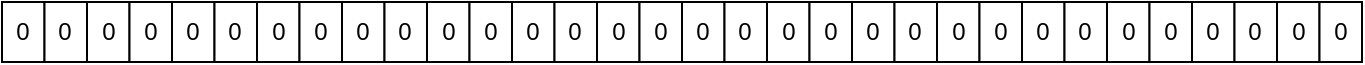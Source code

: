 <mxfile version="15.3.1" type="github">
  <diagram id="oS3NIKPzrpNPTEWcU2Wd" name="第 1 页">
    <mxGraphModel dx="1040" dy="572" grid="1" gridSize="10" guides="1" tooltips="1" connect="1" arrows="1" fold="1" page="1" pageScale="1" pageWidth="827" pageHeight="1169" math="0" shadow="0">
      <root>
        <mxCell id="0" />
        <mxCell id="1" parent="0" />
        <mxCell id="C_DTC8ixVh_991XyuoP6-37" value="" style="group" vertex="1" connectable="0" parent="1">
          <mxGeometry x="40" y="280" width="680.0" height="30" as="geometry" />
        </mxCell>
        <mxCell id="C_DTC8ixVh_991XyuoP6-1" value="0" style="rounded=0;whiteSpace=wrap;html=1;" vertex="1" parent="C_DTC8ixVh_991XyuoP6-37">
          <mxGeometry width="21.25" height="30" as="geometry" />
        </mxCell>
        <mxCell id="C_DTC8ixVh_991XyuoP6-2" value="0" style="rounded=0;whiteSpace=wrap;html=1;" vertex="1" parent="C_DTC8ixVh_991XyuoP6-37">
          <mxGeometry x="21.25" width="21.25" height="30" as="geometry" />
        </mxCell>
        <mxCell id="C_DTC8ixVh_991XyuoP6-4" value="0" style="rounded=0;whiteSpace=wrap;html=1;" vertex="1" parent="C_DTC8ixVh_991XyuoP6-37">
          <mxGeometry x="42.5" width="21.25" height="30" as="geometry" />
        </mxCell>
        <mxCell id="C_DTC8ixVh_991XyuoP6-5" value="0" style="rounded=0;whiteSpace=wrap;html=1;" vertex="1" parent="C_DTC8ixVh_991XyuoP6-37">
          <mxGeometry x="63.75" width="21.25" height="30" as="geometry" />
        </mxCell>
        <mxCell id="C_DTC8ixVh_991XyuoP6-6" value="0" style="rounded=0;whiteSpace=wrap;html=1;" vertex="1" parent="C_DTC8ixVh_991XyuoP6-37">
          <mxGeometry x="85.0" width="21.25" height="30" as="geometry" />
        </mxCell>
        <mxCell id="C_DTC8ixVh_991XyuoP6-7" value="0" style="rounded=0;whiteSpace=wrap;html=1;" vertex="1" parent="C_DTC8ixVh_991XyuoP6-37">
          <mxGeometry x="106.25" width="21.25" height="30" as="geometry" />
        </mxCell>
        <mxCell id="C_DTC8ixVh_991XyuoP6-8" value="0" style="rounded=0;whiteSpace=wrap;html=1;" vertex="1" parent="C_DTC8ixVh_991XyuoP6-37">
          <mxGeometry x="127.5" width="21.25" height="30" as="geometry" />
        </mxCell>
        <mxCell id="C_DTC8ixVh_991XyuoP6-9" value="0" style="rounded=0;whiteSpace=wrap;html=1;" vertex="1" parent="C_DTC8ixVh_991XyuoP6-37">
          <mxGeometry x="148.75" width="21.25" height="30" as="geometry" />
        </mxCell>
        <mxCell id="C_DTC8ixVh_991XyuoP6-10" value="0" style="rounded=0;whiteSpace=wrap;html=1;" vertex="1" parent="C_DTC8ixVh_991XyuoP6-37">
          <mxGeometry x="170.0" width="21.25" height="30" as="geometry" />
        </mxCell>
        <mxCell id="C_DTC8ixVh_991XyuoP6-11" value="0" style="rounded=0;whiteSpace=wrap;html=1;" vertex="1" parent="C_DTC8ixVh_991XyuoP6-37">
          <mxGeometry x="191.25" width="21.25" height="30" as="geometry" />
        </mxCell>
        <mxCell id="C_DTC8ixVh_991XyuoP6-12" value="0" style="rounded=0;whiteSpace=wrap;html=1;" vertex="1" parent="C_DTC8ixVh_991XyuoP6-37">
          <mxGeometry x="212.5" width="21.25" height="30" as="geometry" />
        </mxCell>
        <mxCell id="C_DTC8ixVh_991XyuoP6-13" value="0" style="rounded=0;whiteSpace=wrap;html=1;" vertex="1" parent="C_DTC8ixVh_991XyuoP6-37">
          <mxGeometry x="233.75" width="21.25" height="30" as="geometry" />
        </mxCell>
        <mxCell id="C_DTC8ixVh_991XyuoP6-14" value="0" style="rounded=0;whiteSpace=wrap;html=1;" vertex="1" parent="C_DTC8ixVh_991XyuoP6-37">
          <mxGeometry x="255.0" width="21.25" height="30" as="geometry" />
        </mxCell>
        <mxCell id="C_DTC8ixVh_991XyuoP6-15" value="0" style="rounded=0;whiteSpace=wrap;html=1;" vertex="1" parent="C_DTC8ixVh_991XyuoP6-37">
          <mxGeometry x="276.25" width="21.25" height="30" as="geometry" />
        </mxCell>
        <mxCell id="C_DTC8ixVh_991XyuoP6-16" value="0" style="rounded=0;whiteSpace=wrap;html=1;" vertex="1" parent="C_DTC8ixVh_991XyuoP6-37">
          <mxGeometry x="297.5" width="21.25" height="30" as="geometry" />
        </mxCell>
        <mxCell id="C_DTC8ixVh_991XyuoP6-17" value="0" style="rounded=0;whiteSpace=wrap;html=1;" vertex="1" parent="C_DTC8ixVh_991XyuoP6-37">
          <mxGeometry x="318.75" width="21.25" height="30" as="geometry" />
        </mxCell>
        <mxCell id="C_DTC8ixVh_991XyuoP6-18" value="0" style="rounded=0;whiteSpace=wrap;html=1;" vertex="1" parent="C_DTC8ixVh_991XyuoP6-37">
          <mxGeometry x="340.0" width="21.25" height="30" as="geometry" />
        </mxCell>
        <mxCell id="C_DTC8ixVh_991XyuoP6-19" value="0" style="rounded=0;whiteSpace=wrap;html=1;" vertex="1" parent="C_DTC8ixVh_991XyuoP6-37">
          <mxGeometry x="361.25" width="21.25" height="30" as="geometry" />
        </mxCell>
        <mxCell id="C_DTC8ixVh_991XyuoP6-20" value="0" style="rounded=0;whiteSpace=wrap;html=1;" vertex="1" parent="C_DTC8ixVh_991XyuoP6-37">
          <mxGeometry x="382.5" width="21.25" height="30" as="geometry" />
        </mxCell>
        <mxCell id="C_DTC8ixVh_991XyuoP6-21" value="0" style="rounded=0;whiteSpace=wrap;html=1;" vertex="1" parent="C_DTC8ixVh_991XyuoP6-37">
          <mxGeometry x="403.75" width="21.25" height="30" as="geometry" />
        </mxCell>
        <mxCell id="C_DTC8ixVh_991XyuoP6-22" value="0" style="rounded=0;whiteSpace=wrap;html=1;" vertex="1" parent="C_DTC8ixVh_991XyuoP6-37">
          <mxGeometry x="425.0" width="21.25" height="30" as="geometry" />
        </mxCell>
        <mxCell id="C_DTC8ixVh_991XyuoP6-23" value="0" style="rounded=0;whiteSpace=wrap;html=1;" vertex="1" parent="C_DTC8ixVh_991XyuoP6-37">
          <mxGeometry x="446.25" width="21.25" height="30" as="geometry" />
        </mxCell>
        <mxCell id="C_DTC8ixVh_991XyuoP6-24" value="0" style="rounded=0;whiteSpace=wrap;html=1;" vertex="1" parent="C_DTC8ixVh_991XyuoP6-37">
          <mxGeometry x="467.5" width="21.25" height="30" as="geometry" />
        </mxCell>
        <mxCell id="C_DTC8ixVh_991XyuoP6-25" value="0" style="rounded=0;whiteSpace=wrap;html=1;" vertex="1" parent="C_DTC8ixVh_991XyuoP6-37">
          <mxGeometry x="488.75" width="21.25" height="30" as="geometry" />
        </mxCell>
        <mxCell id="C_DTC8ixVh_991XyuoP6-26" value="0" style="rounded=0;whiteSpace=wrap;html=1;" vertex="1" parent="C_DTC8ixVh_991XyuoP6-37">
          <mxGeometry x="510.0" width="21.25" height="30" as="geometry" />
        </mxCell>
        <mxCell id="C_DTC8ixVh_991XyuoP6-27" value="0" style="rounded=0;whiteSpace=wrap;html=1;" vertex="1" parent="C_DTC8ixVh_991XyuoP6-37">
          <mxGeometry x="531.25" width="21.25" height="30" as="geometry" />
        </mxCell>
        <mxCell id="C_DTC8ixVh_991XyuoP6-28" value="0" style="rounded=0;whiteSpace=wrap;html=1;" vertex="1" parent="C_DTC8ixVh_991XyuoP6-37">
          <mxGeometry x="552.5" width="21.25" height="30" as="geometry" />
        </mxCell>
        <mxCell id="C_DTC8ixVh_991XyuoP6-29" value="0" style="rounded=0;whiteSpace=wrap;html=1;" vertex="1" parent="C_DTC8ixVh_991XyuoP6-37">
          <mxGeometry x="573.75" width="21.25" height="30" as="geometry" />
        </mxCell>
        <mxCell id="C_DTC8ixVh_991XyuoP6-30" value="0" style="rounded=0;whiteSpace=wrap;html=1;" vertex="1" parent="C_DTC8ixVh_991XyuoP6-37">
          <mxGeometry x="595.0" width="21.25" height="30" as="geometry" />
        </mxCell>
        <mxCell id="C_DTC8ixVh_991XyuoP6-31" value="0" style="rounded=0;whiteSpace=wrap;html=1;" vertex="1" parent="C_DTC8ixVh_991XyuoP6-37">
          <mxGeometry x="616.25" width="21.25" height="30" as="geometry" />
        </mxCell>
        <mxCell id="C_DTC8ixVh_991XyuoP6-32" value="0" style="rounded=0;whiteSpace=wrap;html=1;" vertex="1" parent="C_DTC8ixVh_991XyuoP6-37">
          <mxGeometry x="637.5" width="21.25" height="30" as="geometry" />
        </mxCell>
        <mxCell id="C_DTC8ixVh_991XyuoP6-33" value="0" style="rounded=0;whiteSpace=wrap;html=1;" vertex="1" parent="C_DTC8ixVh_991XyuoP6-37">
          <mxGeometry x="658.75" width="21.25" height="30" as="geometry" />
        </mxCell>
      </root>
    </mxGraphModel>
  </diagram>
</mxfile>
